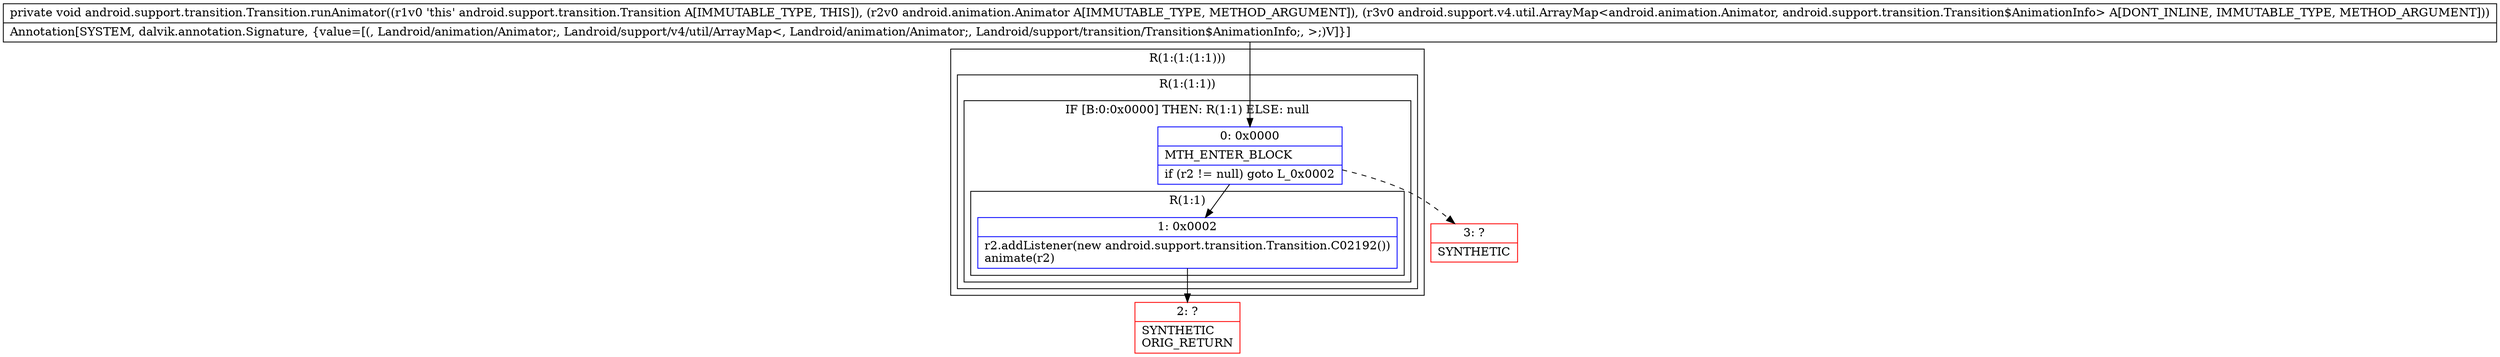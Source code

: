 digraph "CFG forandroid.support.transition.Transition.runAnimator(Landroid\/animation\/Animator;Landroid\/support\/v4\/util\/ArrayMap;)V" {
subgraph cluster_Region_227911765 {
label = "R(1:(1:(1:1)))";
node [shape=record,color=blue];
subgraph cluster_Region_667588724 {
label = "R(1:(1:1))";
node [shape=record,color=blue];
subgraph cluster_IfRegion_618394379 {
label = "IF [B:0:0x0000] THEN: R(1:1) ELSE: null";
node [shape=record,color=blue];
Node_0 [shape=record,label="{0\:\ 0x0000|MTH_ENTER_BLOCK\l|if (r2 != null) goto L_0x0002\l}"];
subgraph cluster_Region_751675703 {
label = "R(1:1)";
node [shape=record,color=blue];
Node_1 [shape=record,label="{1\:\ 0x0002|r2.addListener(new android.support.transition.Transition.C02192())\lanimate(r2)\l}"];
}
}
}
}
Node_2 [shape=record,color=red,label="{2\:\ ?|SYNTHETIC\lORIG_RETURN\l}"];
Node_3 [shape=record,color=red,label="{3\:\ ?|SYNTHETIC\l}"];
MethodNode[shape=record,label="{private void android.support.transition.Transition.runAnimator((r1v0 'this' android.support.transition.Transition A[IMMUTABLE_TYPE, THIS]), (r2v0 android.animation.Animator A[IMMUTABLE_TYPE, METHOD_ARGUMENT]), (r3v0 android.support.v4.util.ArrayMap\<android.animation.Animator, android.support.transition.Transition$AnimationInfo\> A[DONT_INLINE, IMMUTABLE_TYPE, METHOD_ARGUMENT]))  | Annotation[SYSTEM, dalvik.annotation.Signature, \{value=[(, Landroid\/animation\/Animator;, Landroid\/support\/v4\/util\/ArrayMap\<, Landroid\/animation\/Animator;, Landroid\/support\/transition\/Transition$AnimationInfo;, \>;)V]\}]\l}"];
MethodNode -> Node_0;
Node_0 -> Node_1;
Node_0 -> Node_3[style=dashed];
Node_1 -> Node_2;
}


